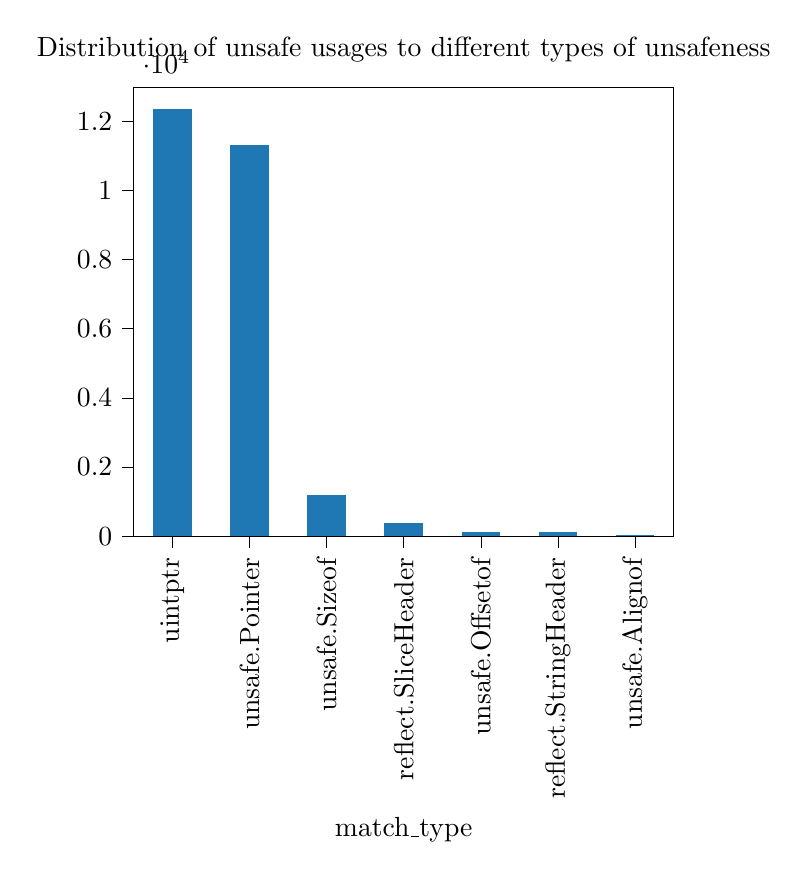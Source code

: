 % This file was created by tikzplotlib v0.9.2.
\begin{tikzpicture}

\definecolor{color0}{rgb}{0.122,0.467,0.706}

\begin{axis}[
tick align=outside,
tick pos=left,
title={Distribution of unsafe usages to different types of unsafeness},
x grid style={white!69.02!black},
xlabel={match\_type},
xmin=-0.5, xmax=6.5,
xtick style={color=black},
xtick={0,1,2,3,4,5,6},
xticklabel style = {rotate=90.0},
xticklabels={uintptr,unsafe.Pointer,unsafe.Sizeof,reflect.SliceHeader,unsafe.Offsetof,reflect.StringHeader,unsafe.Alignof},
y grid style={white!69.02!black},
ymin=0, ymax=12964.35,
ytick style={color=black}
]
\draw[draw=none,fill=color0] (axis cs:-0.25,0) rectangle (axis cs:0.25,12347);

\draw[draw=none,fill=color0] (axis cs:0.75,0) rectangle (axis cs:1.25,11312);
\draw[draw=none,fill=color0] (axis cs:1.75,0) rectangle (axis cs:2.25,1198);
\draw[draw=none,fill=color0] (axis cs:2.75,0) rectangle (axis cs:3.25,370);
\draw[draw=none,fill=color0] (axis cs:3.75,0) rectangle (axis cs:4.25,120);
\draw[draw=none,fill=color0] (axis cs:4.75,0) rectangle (axis cs:5.25,110);
\draw[draw=none,fill=color0] (axis cs:5.75,0) rectangle (axis cs:6.25,41);
\end{axis}

\end{tikzpicture}
